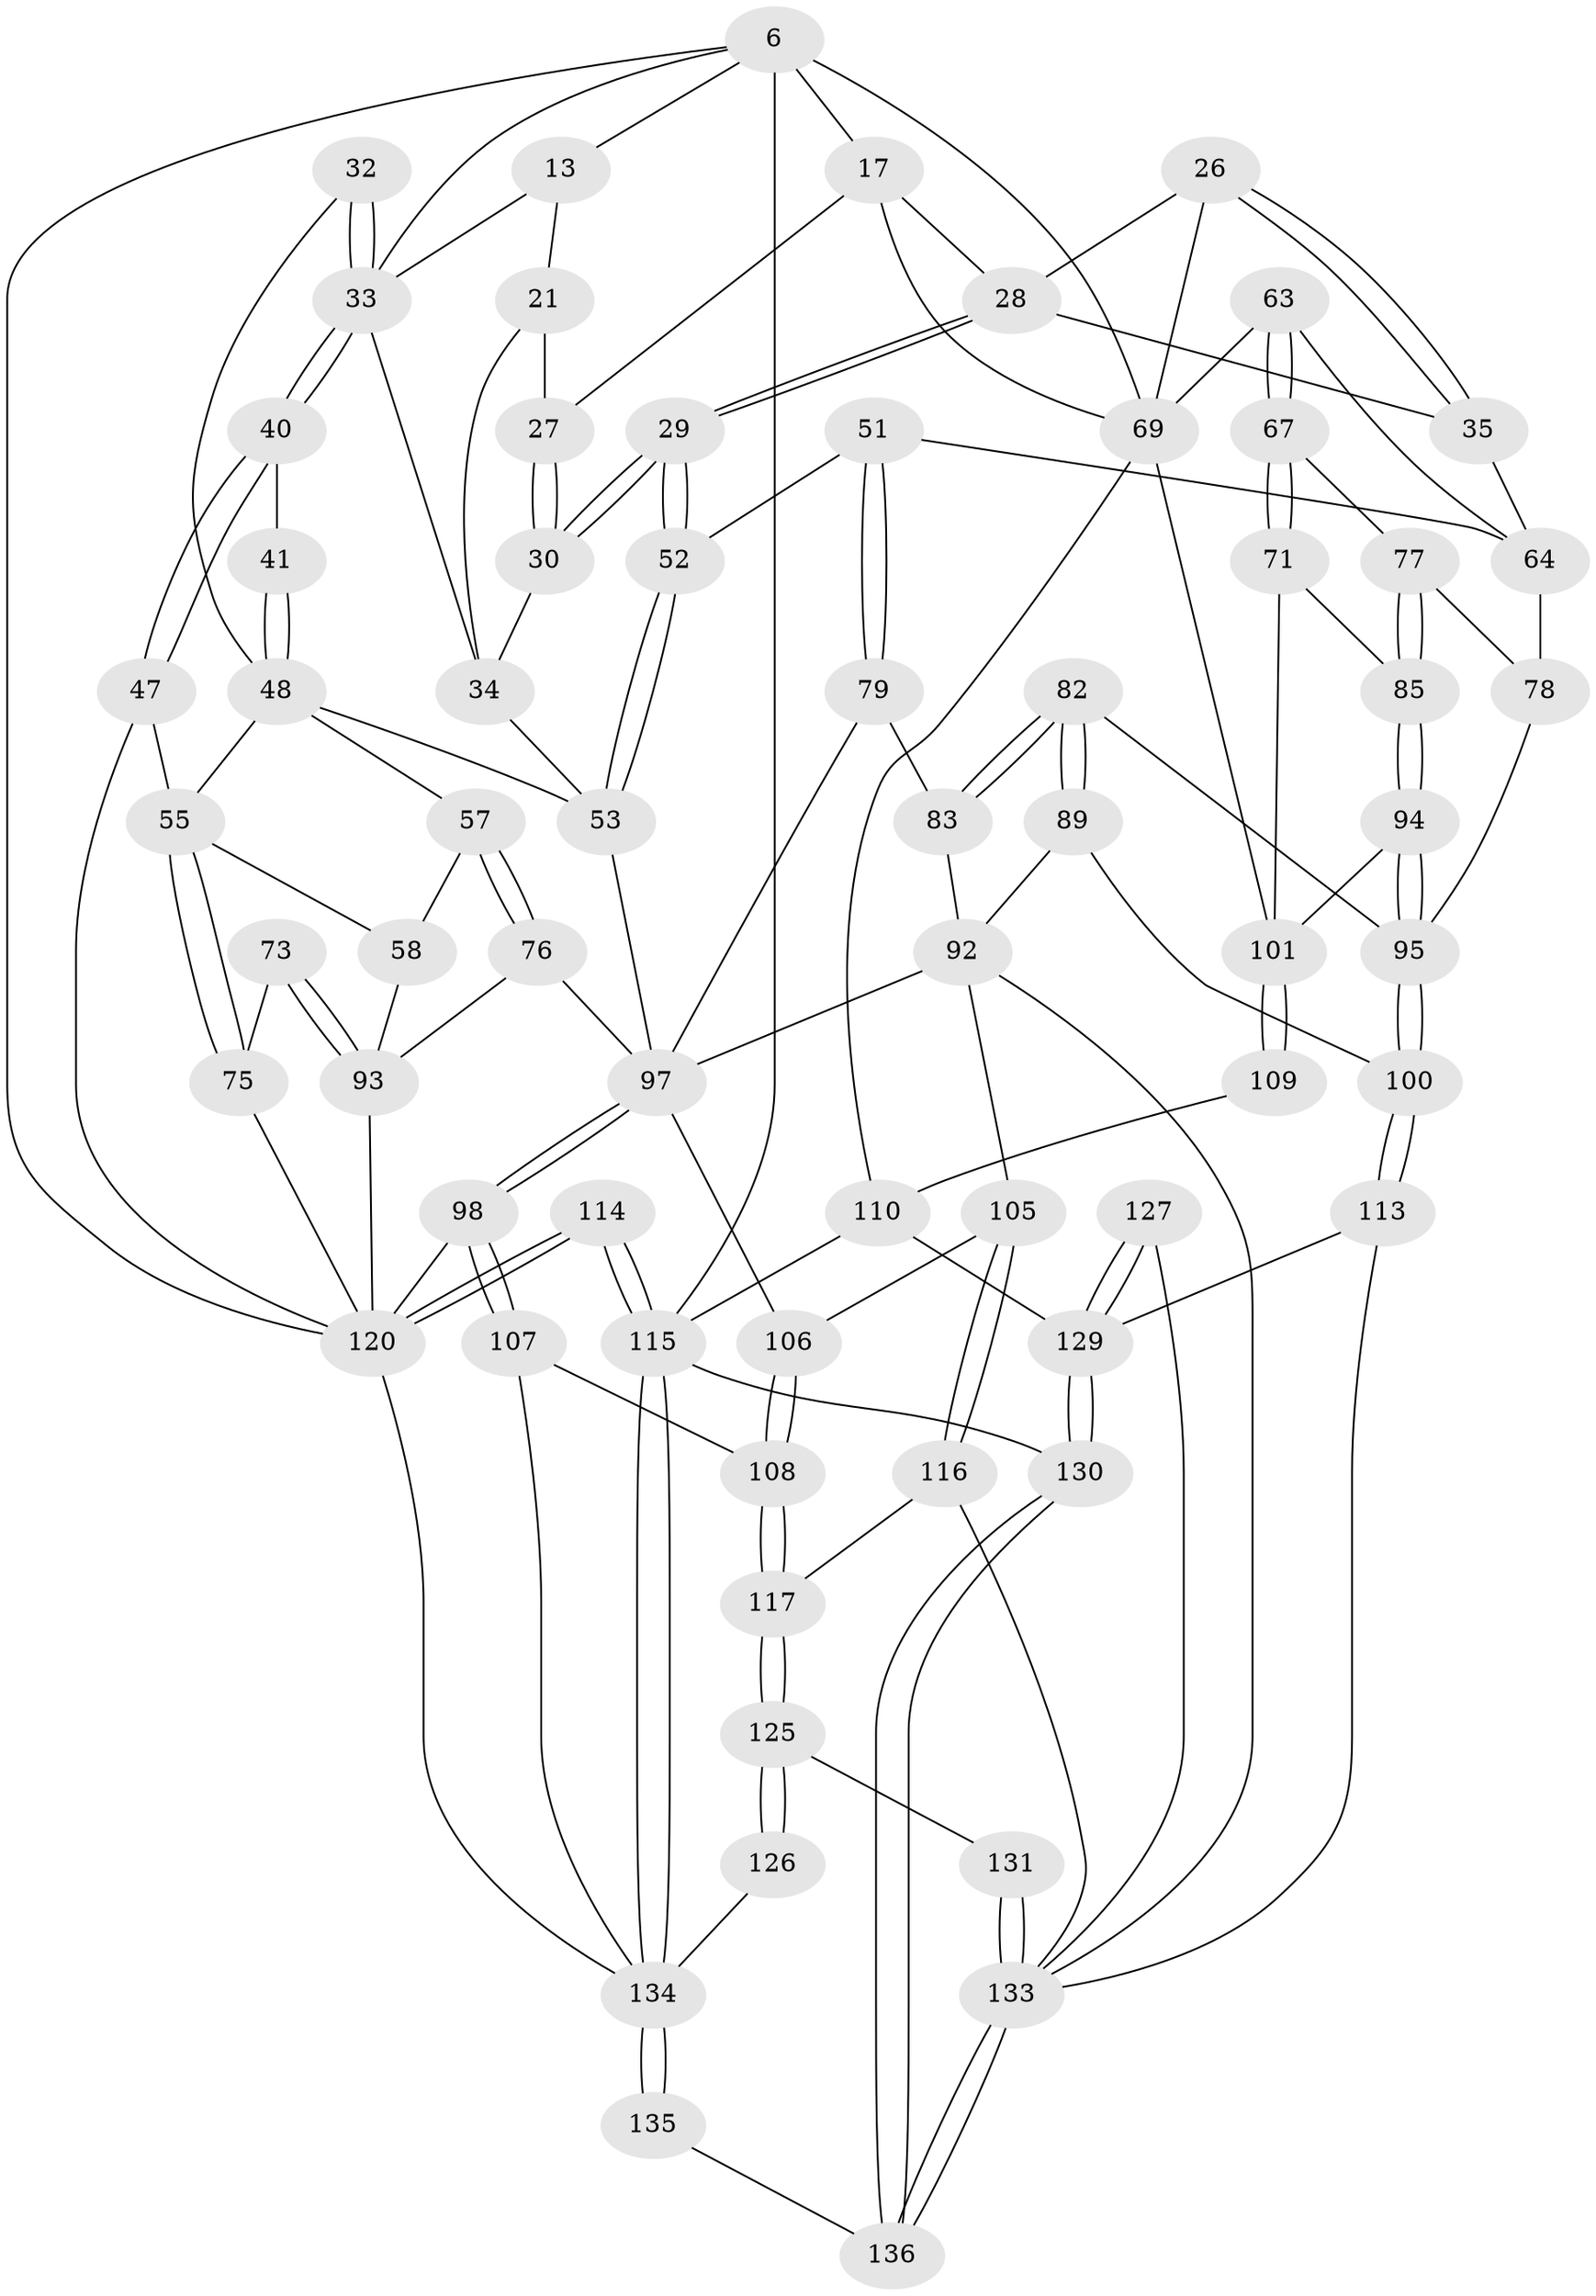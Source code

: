 // original degree distribution, {3: 0.014705882352941176, 4: 0.22794117647058823, 6: 0.21323529411764705, 5: 0.5441176470588235}
// Generated by graph-tools (version 1.1) at 2025/01/03/09/25 05:01:37]
// undirected, 68 vertices, 156 edges
graph export_dot {
graph [start="1"]
  node [color=gray90,style=filled];
  6 [pos="+0.1583225678142925+0",super="+5+3"];
  13 [pos="+0.26069498424153337+0.010123893754223314",super="+12+11"];
  17 [pos="+0.7475527186219779+0.1452834158918375",super="+8+16"];
  21 [pos="+0.4957981991695937+0.16536064246033655",super="+10"];
  26 [pos="+0.9349419440309258+0.26278525687267745",super="+25"];
  27 [pos="+0.562413982665151+0.1927312461672396",super="+9"];
  28 [pos="+0.7656113734634351+0.2575665384555862",super="+24"];
  29 [pos="+0.6264651472160239+0.35270452566633204"];
  30 [pos="+0.574715482568966+0.3214622519125729"];
  32 [pos="+0.2640757447345182+0.209543156270988"];
  33 [pos="+0.059199121473479714+0.2813623234638488",super="+15+31"];
  34 [pos="+0.473659556993631+0.3229753528443594",super="+22"];
  35 [pos="+0.8411748294907814+0.2973814455983728"];
  40 [pos="+0.02968996883431226+0.33065023926045667"];
  41 [pos="+0.18386511360440816+0.33272845312244514"];
  47 [pos="+0+0.3691525435367872"];
  48 [pos="+0.21398027132690972+0.4212011038485803",super="+39"];
  51 [pos="+0.689130192031299+0.45772605754947526"];
  52 [pos="+0.6283778055623405+0.37280247360183855"];
  53 [pos="+0.5137065478279471+0.5223019620603634",super="+36"];
  55 [pos="+0.192459125221594+0.449637571873442",super="+54"];
  57 [pos="+0.24678136880269333+0.4831663568904419",super="+56"];
  58 [pos="+0.23712394774580667+0.48335884134822943"];
  63 [pos="+0.9752367045447353+0.4471211315093844",super="+43"];
  64 [pos="+0.8465715451352106+0.4501147427634283",super="+49+44+50"];
  67 [pos="+0.924675318170768+0.5170432933454887"];
  69 [pos="+1+0.5951357446020191",super="+42+18+19+20"];
  71 [pos="+0.9359847719439345+0.5828708966624917"];
  73 [pos="+0.15428360952276934+0.5933006531189028"];
  75 [pos="+0.1215600386055395+0.5318999968191475",super="+74"];
  76 [pos="+0.3576943325352558+0.5805120394397486",super="+62"];
  77 [pos="+0.8361991285874869+0.5813958286941311",super="+68"];
  78 [pos="+0.7813564603788208+0.5637387936465228",super="+66+65"];
  79 [pos="+0.6719798590165805+0.5237904643831592"];
  82 [pos="+0.7077247017797229+0.6059708882749382"];
  83 [pos="+0.6722821252381175+0.5543902768686546"];
  85 [pos="+0.8630318355135924+0.6202604889517623"];
  89 [pos="+0.6352519540708593+0.7165291729298107"];
  92 [pos="+0.5322998324391106+0.7187106036231934",super="+91+90"];
  93 [pos="+0.19146901033137342+0.6784065748689538",super="+84+72"];
  94 [pos="+0.8529549658271153+0.6809168441999843"];
  95 [pos="+0.827867008029796+0.7002220856782992",super="+81"];
  97 [pos="+0.3805137223029446+0.628877428207259",super="+80"];
  98 [pos="+0.24315636085637732+0.7302923601057031"];
  100 [pos="+0.8044474312575832+0.7362409275503409"];
  101 [pos="+0.9218905241106333+0.7093954710245693",super="+70"];
  105 [pos="+0.48739414537490544+0.7464617076578445"];
  106 [pos="+0.37891363805266026+0.7363121916607054"];
  107 [pos="+0.28496420196487376+0.7670803563660014"];
  108 [pos="+0.34120399936680146+0.7714488317314756"];
  109 [pos="+0.9543957789081151+0.7780230069393567"];
  110 [pos="+0.9192160626832167+0.83189915170304",super="+103+104"];
  113 [pos="+0.8084215895345537+0.7844418831689516"];
  114 [pos="+0+0.8473584086309632"];
  115 [pos="+0+1",super="+102"];
  116 [pos="+0.41343879531693073+0.8381906019909577"];
  117 [pos="+0.4120769229887826+0.8392773513246596"];
  120 [pos="+0.11598557934418567+0.8199836327858546",super="+99+96+87"];
  125 [pos="+0.3976362010219543+0.9081764855548643"];
  126 [pos="+0.3658311632906332+0.9337114976391632"];
  127 [pos="+0.7952999122385204+0.9233825811435127"];
  129 [pos="+0.9210267410742902+0.9752016911166673",super="+111+112"];
  130 [pos="+1+1"];
  131 [pos="+0.5373444031488818+0.9352405300100479"];
  133 [pos="+0.6260215753488397+1",super="+128+119+121"];
  134 [pos="+0.17622847282022475+1",super="+124+132"];
  135 [pos="+0.2642394188066323+1"];
  136 [pos="+0.6217884443846725+1"];
  6 -- 13 [weight=2];
  6 -- 115 [weight=2];
  6 -- 17 [weight=2];
  6 -- 69;
  6 -- 120;
  6 -- 33;
  13 -- 21;
  13 -- 33 [weight=2];
  17 -- 27;
  17 -- 69;
  17 -- 28;
  21 -- 27 [weight=2];
  21 -- 34;
  26 -- 35;
  26 -- 35;
  26 -- 69 [weight=2];
  26 -- 28;
  27 -- 30;
  27 -- 30;
  28 -- 29;
  28 -- 29;
  28 -- 35;
  29 -- 30;
  29 -- 30;
  29 -- 52;
  29 -- 52;
  30 -- 34;
  32 -- 33 [weight=2];
  32 -- 33;
  32 -- 48;
  33 -- 40;
  33 -- 40;
  33 -- 34;
  34 -- 53;
  35 -- 64;
  40 -- 41;
  40 -- 47;
  40 -- 47;
  41 -- 48 [weight=2];
  41 -- 48;
  47 -- 55;
  47 -- 120;
  48 -- 57;
  48 -- 55;
  48 -- 53;
  51 -- 52;
  51 -- 79;
  51 -- 79;
  51 -- 64;
  52 -- 53;
  52 -- 53;
  53 -- 97;
  55 -- 75;
  55 -- 75;
  55 -- 58;
  57 -- 58;
  57 -- 76 [weight=2];
  57 -- 76;
  58 -- 93;
  63 -- 64 [weight=2];
  63 -- 67;
  63 -- 67;
  63 -- 69;
  64 -- 78 [weight=2];
  67 -- 71;
  67 -- 71;
  67 -- 77;
  69 -- 110;
  69 -- 101;
  71 -- 85;
  71 -- 101;
  73 -- 93 [weight=2];
  73 -- 93;
  73 -- 75;
  75 -- 120 [weight=2];
  76 -- 97;
  76 -- 93;
  77 -- 78 [weight=2];
  77 -- 85;
  77 -- 85;
  78 -- 95;
  79 -- 83;
  79 -- 97;
  82 -- 83;
  82 -- 83;
  82 -- 89;
  82 -- 89;
  82 -- 95;
  83 -- 92;
  85 -- 94;
  85 -- 94;
  89 -- 100;
  89 -- 92;
  92 -- 105;
  92 -- 97 [weight=2];
  92 -- 133;
  93 -- 120;
  94 -- 95;
  94 -- 95;
  94 -- 101;
  95 -- 100;
  95 -- 100;
  97 -- 98;
  97 -- 98;
  97 -- 106;
  98 -- 107;
  98 -- 107;
  98 -- 120;
  100 -- 113;
  100 -- 113;
  101 -- 109;
  101 -- 109;
  105 -- 106;
  105 -- 116;
  105 -- 116;
  106 -- 108;
  106 -- 108;
  107 -- 108;
  107 -- 134;
  108 -- 117;
  108 -- 117;
  109 -- 110 [weight=2];
  110 -- 115;
  110 -- 129;
  113 -- 129;
  113 -- 133;
  114 -- 115;
  114 -- 115;
  114 -- 120 [weight=2];
  114 -- 120;
  115 -- 134;
  115 -- 134;
  115 -- 130;
  116 -- 117;
  116 -- 133;
  117 -- 125;
  117 -- 125;
  120 -- 134;
  125 -- 126;
  125 -- 126;
  125 -- 131;
  126 -- 134 [weight=2];
  127 -- 129 [weight=2];
  127 -- 129;
  127 -- 133;
  129 -- 130;
  129 -- 130;
  130 -- 136;
  130 -- 136;
  131 -- 133 [weight=2];
  131 -- 133;
  133 -- 136;
  133 -- 136;
  134 -- 135 [weight=2];
  134 -- 135;
  135 -- 136;
}

